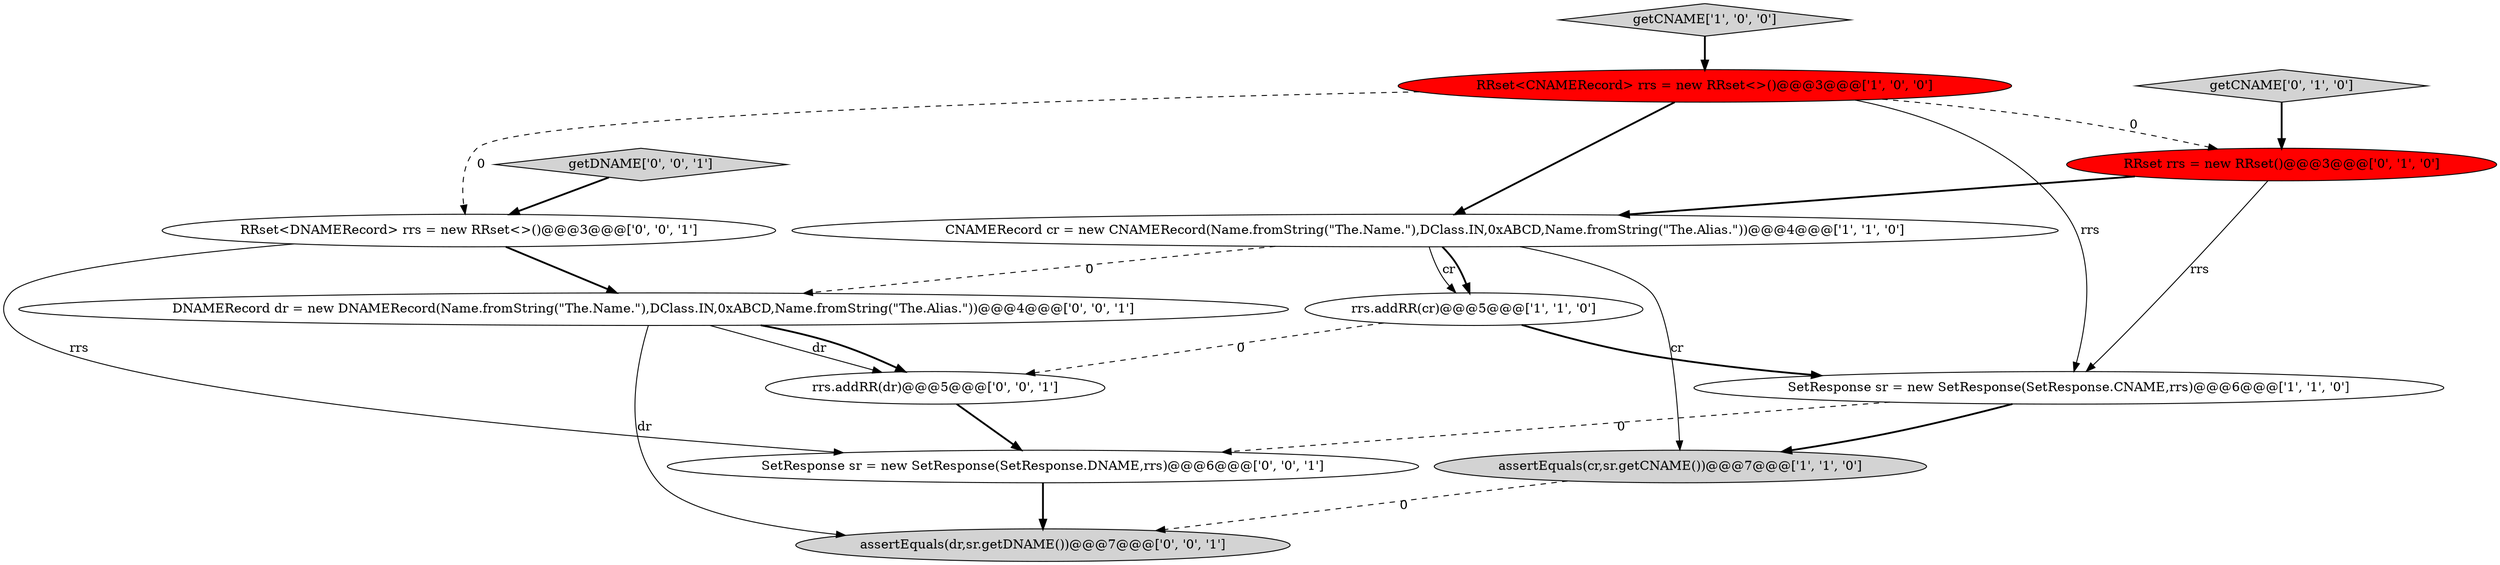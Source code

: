 digraph {
12 [style = filled, label = "DNAMERecord dr = new DNAMERecord(Name.fromString(\"The.Name.\"),DClass.IN,0xABCD,Name.fromString(\"The.Alias.\"))@@@4@@@['0', '0', '1']", fillcolor = white, shape = ellipse image = "AAA0AAABBB3BBB"];
0 [style = filled, label = "rrs.addRR(cr)@@@5@@@['1', '1', '0']", fillcolor = white, shape = ellipse image = "AAA0AAABBB1BBB"];
3 [style = filled, label = "getCNAME['1', '0', '0']", fillcolor = lightgray, shape = diamond image = "AAA0AAABBB1BBB"];
7 [style = filled, label = "getCNAME['0', '1', '0']", fillcolor = lightgray, shape = diamond image = "AAA0AAABBB2BBB"];
2 [style = filled, label = "assertEquals(cr,sr.getCNAME())@@@7@@@['1', '1', '0']", fillcolor = lightgray, shape = ellipse image = "AAA0AAABBB1BBB"];
5 [style = filled, label = "CNAMERecord cr = new CNAMERecord(Name.fromString(\"The.Name.\"),DClass.IN,0xABCD,Name.fromString(\"The.Alias.\"))@@@4@@@['1', '1', '0']", fillcolor = white, shape = ellipse image = "AAA0AAABBB1BBB"];
9 [style = filled, label = "rrs.addRR(dr)@@@5@@@['0', '0', '1']", fillcolor = white, shape = ellipse image = "AAA0AAABBB3BBB"];
8 [style = filled, label = "RRset<DNAMERecord> rrs = new RRset<>()@@@3@@@['0', '0', '1']", fillcolor = white, shape = ellipse image = "AAA0AAABBB3BBB"];
4 [style = filled, label = "SetResponse sr = new SetResponse(SetResponse.CNAME,rrs)@@@6@@@['1', '1', '0']", fillcolor = white, shape = ellipse image = "AAA0AAABBB1BBB"];
11 [style = filled, label = "assertEquals(dr,sr.getDNAME())@@@7@@@['0', '0', '1']", fillcolor = lightgray, shape = ellipse image = "AAA0AAABBB3BBB"];
10 [style = filled, label = "getDNAME['0', '0', '1']", fillcolor = lightgray, shape = diamond image = "AAA0AAABBB3BBB"];
1 [style = filled, label = "RRset<CNAMERecord> rrs = new RRset<>()@@@3@@@['1', '0', '0']", fillcolor = red, shape = ellipse image = "AAA1AAABBB1BBB"];
6 [style = filled, label = "RRset rrs = new RRset()@@@3@@@['0', '1', '0']", fillcolor = red, shape = ellipse image = "AAA1AAABBB2BBB"];
13 [style = filled, label = "SetResponse sr = new SetResponse(SetResponse.DNAME,rrs)@@@6@@@['0', '0', '1']", fillcolor = white, shape = ellipse image = "AAA0AAABBB3BBB"];
1->5 [style = bold, label=""];
12->9 [style = solid, label="dr"];
5->12 [style = dashed, label="0"];
3->1 [style = bold, label=""];
6->4 [style = solid, label="rrs"];
4->2 [style = bold, label=""];
12->11 [style = solid, label="dr"];
12->9 [style = bold, label=""];
13->11 [style = bold, label=""];
8->13 [style = solid, label="rrs"];
6->5 [style = bold, label=""];
5->0 [style = solid, label="cr"];
10->8 [style = bold, label=""];
5->0 [style = bold, label=""];
1->4 [style = solid, label="rrs"];
0->4 [style = bold, label=""];
1->6 [style = dashed, label="0"];
7->6 [style = bold, label=""];
5->2 [style = solid, label="cr"];
2->11 [style = dashed, label="0"];
1->8 [style = dashed, label="0"];
0->9 [style = dashed, label="0"];
4->13 [style = dashed, label="0"];
8->12 [style = bold, label=""];
9->13 [style = bold, label=""];
}
